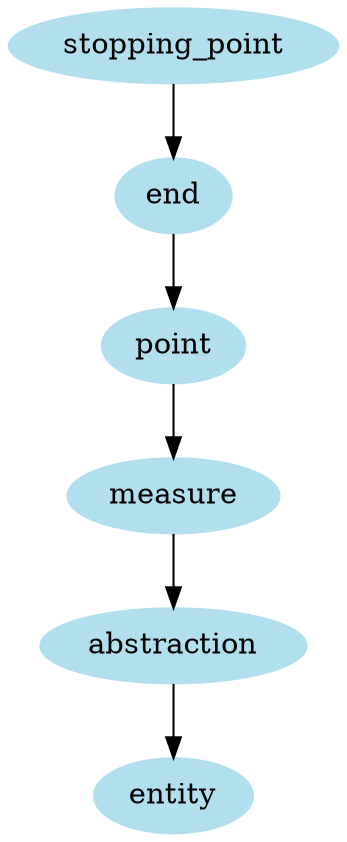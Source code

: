 digraph unix {
	node [color=lightblue2 style=filled]
	size="6,6"
	stopping_point -> end
	end -> point
	point -> measure
	measure -> abstraction
	abstraction -> entity
}
